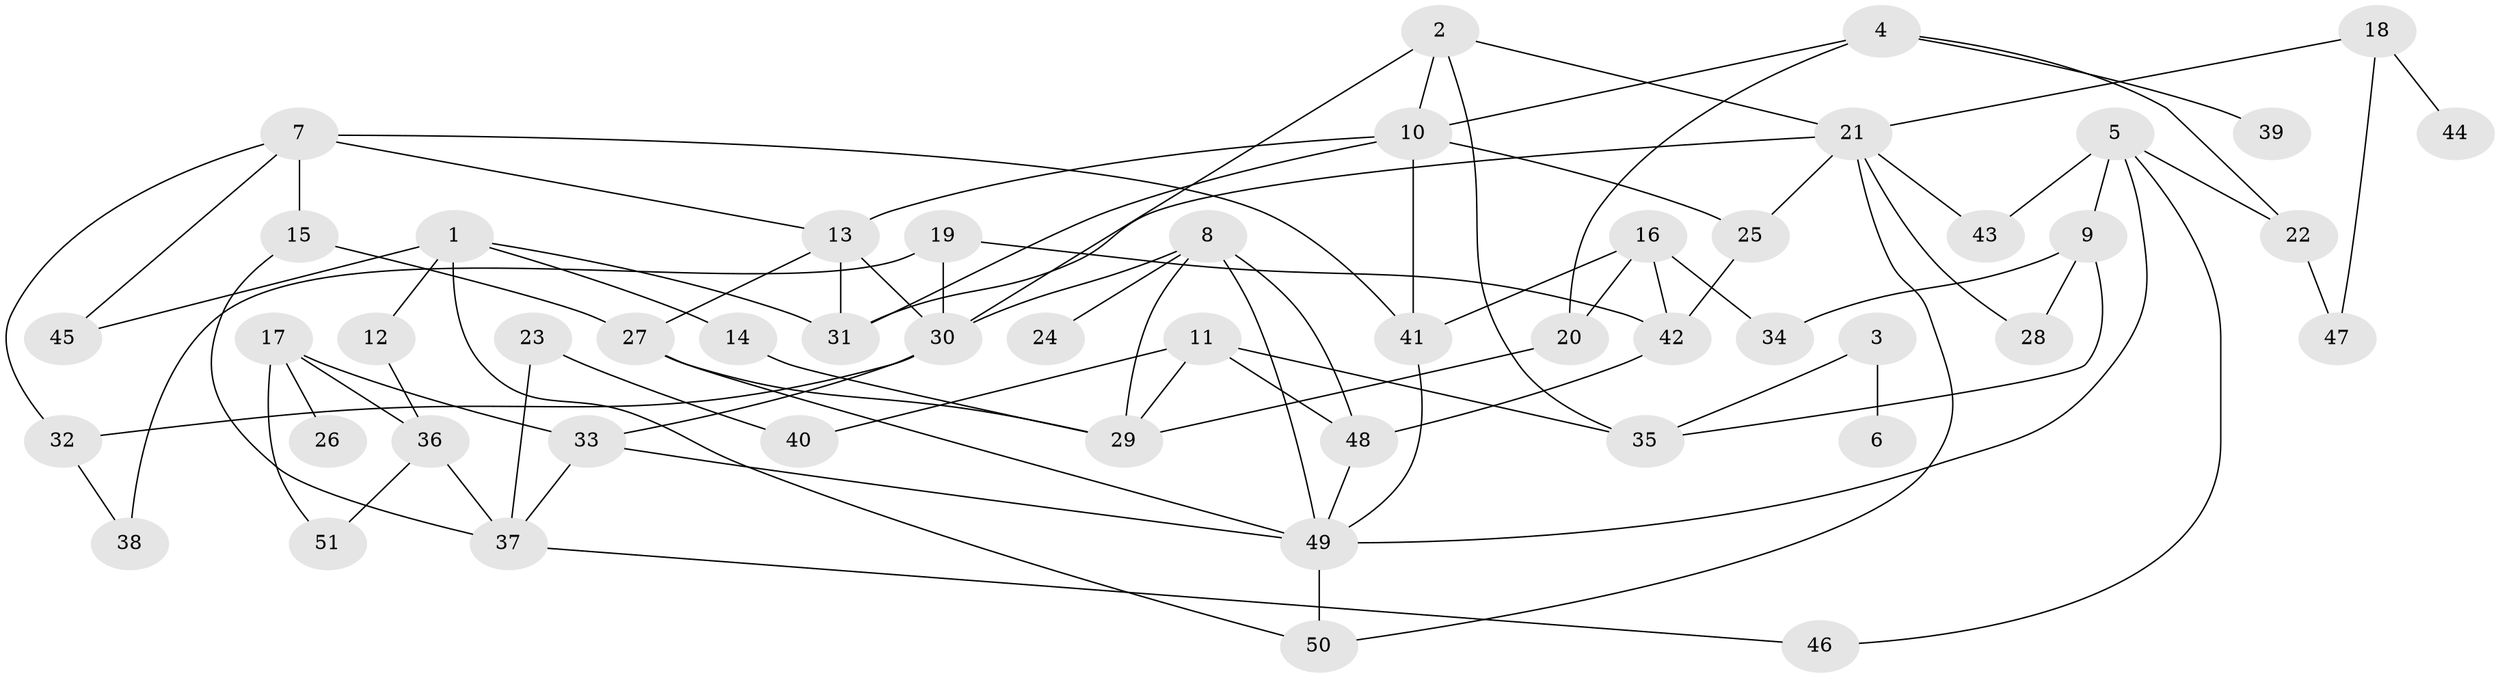 // original degree distribution, {5: 0.05555555555555555, 4: 0.1111111111111111, 2: 0.35714285714285715, 7: 0.015873015873015872, 6: 0.03968253968253968, 1: 0.23015873015873015, 3: 0.19047619047619047}
// Generated by graph-tools (version 1.1) at 2025/36/03/04/25 23:36:02]
// undirected, 51 vertices, 86 edges
graph export_dot {
  node [color=gray90,style=filled];
  1;
  2;
  3;
  4;
  5;
  6;
  7;
  8;
  9;
  10;
  11;
  12;
  13;
  14;
  15;
  16;
  17;
  18;
  19;
  20;
  21;
  22;
  23;
  24;
  25;
  26;
  27;
  28;
  29;
  30;
  31;
  32;
  33;
  34;
  35;
  36;
  37;
  38;
  39;
  40;
  41;
  42;
  43;
  44;
  45;
  46;
  47;
  48;
  49;
  50;
  51;
  1 -- 12 [weight=1.0];
  1 -- 14 [weight=1.0];
  1 -- 31 [weight=1.0];
  1 -- 45 [weight=1.0];
  1 -- 50 [weight=1.0];
  2 -- 10 [weight=1.0];
  2 -- 21 [weight=1.0];
  2 -- 30 [weight=1.0];
  2 -- 35 [weight=1.0];
  3 -- 6 [weight=1.0];
  3 -- 35 [weight=1.0];
  4 -- 10 [weight=1.0];
  4 -- 20 [weight=1.0];
  4 -- 22 [weight=1.0];
  4 -- 39 [weight=1.0];
  5 -- 9 [weight=1.0];
  5 -- 22 [weight=1.0];
  5 -- 43 [weight=1.0];
  5 -- 46 [weight=1.0];
  5 -- 49 [weight=1.0];
  7 -- 13 [weight=1.0];
  7 -- 15 [weight=1.0];
  7 -- 32 [weight=1.0];
  7 -- 41 [weight=1.0];
  7 -- 45 [weight=1.0];
  8 -- 24 [weight=1.0];
  8 -- 29 [weight=1.0];
  8 -- 30 [weight=1.0];
  8 -- 48 [weight=1.0];
  8 -- 49 [weight=1.0];
  9 -- 28 [weight=1.0];
  9 -- 34 [weight=1.0];
  9 -- 35 [weight=1.0];
  10 -- 13 [weight=1.0];
  10 -- 25 [weight=1.0];
  10 -- 31 [weight=1.0];
  10 -- 41 [weight=1.0];
  11 -- 29 [weight=1.0];
  11 -- 35 [weight=1.0];
  11 -- 40 [weight=1.0];
  11 -- 48 [weight=1.0];
  12 -- 36 [weight=1.0];
  13 -- 27 [weight=1.0];
  13 -- 30 [weight=1.0];
  13 -- 31 [weight=1.0];
  14 -- 29 [weight=1.0];
  15 -- 27 [weight=1.0];
  15 -- 37 [weight=1.0];
  16 -- 20 [weight=1.0];
  16 -- 34 [weight=1.0];
  16 -- 41 [weight=1.0];
  16 -- 42 [weight=1.0];
  17 -- 26 [weight=1.0];
  17 -- 33 [weight=1.0];
  17 -- 36 [weight=1.0];
  17 -- 51 [weight=1.0];
  18 -- 21 [weight=1.0];
  18 -- 44 [weight=1.0];
  18 -- 47 [weight=1.0];
  19 -- 30 [weight=1.0];
  19 -- 38 [weight=1.0];
  19 -- 42 [weight=2.0];
  20 -- 29 [weight=1.0];
  21 -- 25 [weight=1.0];
  21 -- 28 [weight=1.0];
  21 -- 31 [weight=1.0];
  21 -- 43 [weight=1.0];
  21 -- 50 [weight=1.0];
  22 -- 47 [weight=1.0];
  23 -- 37 [weight=1.0];
  23 -- 40 [weight=1.0];
  25 -- 42 [weight=1.0];
  27 -- 29 [weight=1.0];
  27 -- 49 [weight=1.0];
  30 -- 32 [weight=1.0];
  30 -- 33 [weight=1.0];
  32 -- 38 [weight=1.0];
  33 -- 37 [weight=1.0];
  33 -- 49 [weight=1.0];
  36 -- 37 [weight=1.0];
  36 -- 51 [weight=1.0];
  37 -- 46 [weight=1.0];
  41 -- 49 [weight=1.0];
  42 -- 48 [weight=1.0];
  48 -- 49 [weight=1.0];
  49 -- 50 [weight=2.0];
}
